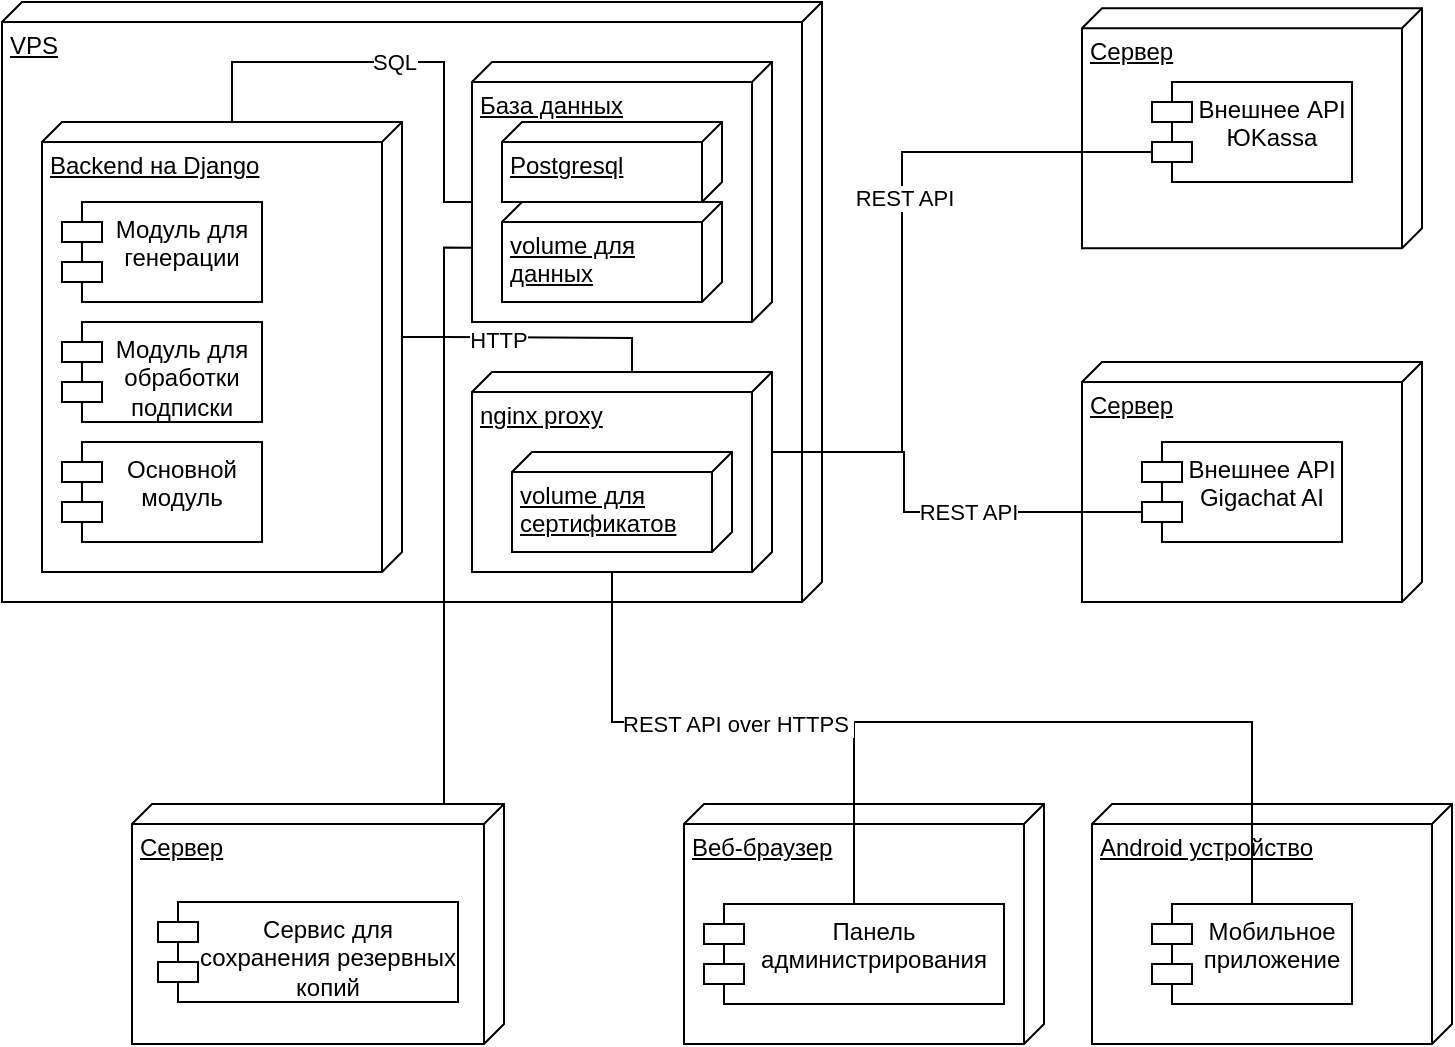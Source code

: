 <mxfile version="27.0.9">
  <diagram name="Page-1" id="b5b7bab2-c9e2-2cf4-8b2a-24fd1a2a6d21">
    <mxGraphModel dx="1426" dy="843" grid="1" gridSize="10" guides="1" tooltips="1" connect="1" arrows="1" fold="1" page="1" pageScale="1" pageWidth="827" pageHeight="1169" background="none" math="0" shadow="0">
      <root>
        <mxCell id="0" />
        <mxCell id="1" parent="0" />
        <mxCell id="wNJ5z53ql_oTrxMJ_24B-1" value="Android устройство" style="verticalAlign=top;align=left;spacingTop=8;spacingLeft=2;spacingRight=12;shape=cube;size=10;direction=south;fontStyle=4;html=1;whiteSpace=wrap;" parent="1" vertex="1">
          <mxGeometry x="604" y="501" width="180" height="120" as="geometry" />
        </mxCell>
        <mxCell id="wNJ5z53ql_oTrxMJ_24B-2" value="Сервер" style="verticalAlign=top;align=left;spacingTop=8;spacingLeft=2;spacingRight=12;shape=cube;size=10;direction=south;fontStyle=4;html=1;whiteSpace=wrap;" parent="1" vertex="1">
          <mxGeometry x="599" y="280" width="170" height="120" as="geometry" />
        </mxCell>
        <mxCell id="wNJ5z53ql_oTrxMJ_24B-3" value="VPS" style="verticalAlign=top;align=left;spacingTop=8;spacingLeft=2;spacingRight=12;shape=cube;size=10;direction=south;fontStyle=4;html=1;whiteSpace=wrap;" parent="1" vertex="1">
          <mxGeometry x="59" y="100" width="410" height="300" as="geometry" />
        </mxCell>
        <mxCell id="wNJ5z53ql_oTrxMJ_24B-8" value="База данных" style="verticalAlign=top;align=left;spacingTop=8;spacingLeft=2;spacingRight=12;shape=cube;size=10;direction=south;fontStyle=4;html=1;whiteSpace=wrap;" parent="1" vertex="1">
          <mxGeometry x="294" y="130" width="150" height="130" as="geometry" />
        </mxCell>
        <mxCell id="wNJ5z53ql_oTrxMJ_24B-9" value="Веб-браузер" style="verticalAlign=top;align=left;spacingTop=8;spacingLeft=2;spacingRight=12;shape=cube;size=10;direction=south;fontStyle=4;html=1;whiteSpace=wrap;" parent="1" vertex="1">
          <mxGeometry x="400" y="501" width="180" height="120" as="geometry" />
        </mxCell>
        <mxCell id="XPtjYjchbcDMIoC_e9YY-3" value="Backend на Django" style="verticalAlign=top;align=left;spacingTop=8;spacingLeft=2;spacingRight=12;shape=cube;size=10;direction=south;fontStyle=4;html=1;whiteSpace=wrap;" vertex="1" parent="1">
          <mxGeometry x="79" y="160" width="180" height="225" as="geometry" />
        </mxCell>
        <mxCell id="wNJ5z53ql_oTrxMJ_24B-12" style="edgeStyle=orthogonalEdgeStyle;rounded=0;orthogonalLoop=1;jettySize=auto;html=1;entryX=0;entryY=0;entryDx=70;entryDy=150;endArrow=none;startFill=0;exitX=0;exitY=0;exitDx=0;exitDy=85;exitPerimeter=0;entryPerimeter=0;" parent="1" source="XPtjYjchbcDMIoC_e9YY-3" target="wNJ5z53ql_oTrxMJ_24B-8" edge="1">
          <mxGeometry relative="1" as="geometry">
            <mxPoint x="249" y="70" as="sourcePoint" />
            <Array as="points">
              <mxPoint x="174" y="130" />
              <mxPoint x="280" y="130" />
              <mxPoint x="280" y="200" />
            </Array>
          </mxGeometry>
        </mxCell>
        <mxCell id="wNJ5z53ql_oTrxMJ_24B-21" value="SQL" style="edgeLabel;html=1;align=center;verticalAlign=middle;resizable=0;points=[];" parent="wNJ5z53ql_oTrxMJ_24B-12" vertex="1" connectable="0">
          <mxGeometry x="0.004" relative="1" as="geometry">
            <mxPoint as="offset" />
          </mxGeometry>
        </mxCell>
        <mxCell id="wNJ5z53ql_oTrxMJ_24B-14" style="edgeStyle=orthogonalEdgeStyle;rounded=0;orthogonalLoop=1;jettySize=auto;html=1;endArrow=none;startFill=0;entryX=0;entryY=0;entryDx=45;entryDy=0;entryPerimeter=0;exitX=0;exitY=0;exitDx=0;exitDy=35;exitPerimeter=0;" parent="1" source="wNJ5z53ql_oTrxMJ_24B-6" target="XPtjYjchbcDMIoC_e9YY-6" edge="1">
          <mxGeometry relative="1" as="geometry">
            <mxPoint x="489" y="420" as="targetPoint" />
            <Array as="points">
              <mxPoint x="510" y="355" />
              <mxPoint x="510" y="325" />
            </Array>
          </mxGeometry>
        </mxCell>
        <mxCell id="wNJ5z53ql_oTrxMJ_24B-22" value="REST API" style="edgeLabel;html=1;align=center;verticalAlign=middle;resizable=0;points=[];" parent="wNJ5z53ql_oTrxMJ_24B-14" vertex="1" connectable="0">
          <mxGeometry x="-0.205" relative="1" as="geometry">
            <mxPoint as="offset" />
          </mxGeometry>
        </mxCell>
        <mxCell id="wNJ5z53ql_oTrxMJ_24B-6" value="Внешнее API&lt;div&gt;Gigachat AI&lt;/div&gt;" style="shape=module;align=left;spacingLeft=20;align=center;verticalAlign=top;whiteSpace=wrap;html=1;" parent="1" vertex="1">
          <mxGeometry x="629" y="320" width="100" height="50" as="geometry" />
        </mxCell>
        <mxCell id="wNJ5z53ql_oTrxMJ_24B-18" style="edgeStyle=orthogonalEdgeStyle;rounded=0;orthogonalLoop=1;jettySize=auto;html=1;endArrow=none;startFill=0;entryX=0;entryY=0;entryDx=100;entryDy=80;entryPerimeter=0;" parent="1" source="wNJ5z53ql_oTrxMJ_24B-7" edge="1" target="XPtjYjchbcDMIoC_e9YY-6">
          <mxGeometry relative="1" as="geometry">
            <mxPoint x="368" y="370" as="targetPoint" />
            <Array as="points">
              <mxPoint x="483" y="460" />
              <mxPoint x="344" y="460" />
            </Array>
          </mxGeometry>
        </mxCell>
        <mxCell id="wNJ5z53ql_oTrxMJ_24B-7" value="Мобильное приложение" style="shape=module;align=left;spacingLeft=20;align=center;verticalAlign=top;whiteSpace=wrap;html=1;" parent="1" vertex="1">
          <mxGeometry x="634" y="551" width="100" height="50" as="geometry" />
        </mxCell>
        <mxCell id="wNJ5z53ql_oTrxMJ_24B-15" style="edgeStyle=orthogonalEdgeStyle;rounded=0;orthogonalLoop=1;jettySize=auto;html=1;exitX=0.5;exitY=0;exitDx=0;exitDy=0;entryX=0;entryY=0;entryDx=100;entryDy=80;endArrow=none;startFill=0;entryPerimeter=0;" parent="1" source="wNJ5z53ql_oTrxMJ_24B-10" target="XPtjYjchbcDMIoC_e9YY-6" edge="1">
          <mxGeometry relative="1" as="geometry">
            <Array as="points">
              <mxPoint x="485" y="460" />
              <mxPoint x="364" y="460" />
            </Array>
          </mxGeometry>
        </mxCell>
        <mxCell id="wNJ5z53ql_oTrxMJ_24B-20" value="REST API over HTTPS&amp;nbsp;" style="edgeLabel;html=1;align=center;verticalAlign=middle;resizable=0;points=[];" parent="wNJ5z53ql_oTrxMJ_24B-15" vertex="1" connectable="0">
          <mxGeometry x="0.042" y="1" relative="1" as="geometry">
            <mxPoint as="offset" />
          </mxGeometry>
        </mxCell>
        <mxCell id="wNJ5z53ql_oTrxMJ_24B-10" value="Панель администрирования" style="shape=module;align=left;spacingLeft=20;align=center;verticalAlign=top;whiteSpace=wrap;html=1;" parent="1" vertex="1">
          <mxGeometry x="410" y="551" width="150" height="50" as="geometry" />
        </mxCell>
        <mxCell id="ccg8fwSU5qrGRqp3FVfZ-1" value="Сервер" style="verticalAlign=top;align=left;spacingTop=8;spacingLeft=2;spacingRight=12;shape=cube;size=10;direction=south;fontStyle=4;html=1;whiteSpace=wrap;" parent="1" vertex="1">
          <mxGeometry x="599" y="103.14" width="170" height="120" as="geometry" />
        </mxCell>
        <mxCell id="ccg8fwSU5qrGRqp3FVfZ-4" style="edgeStyle=orthogonalEdgeStyle;rounded=0;orthogonalLoop=1;jettySize=auto;html=1;endArrow=none;startFill=0;entryX=0;entryY=0;entryDx=45;entryDy=0;entryPerimeter=0;exitX=0;exitY=0;exitDx=0;exitDy=35;exitPerimeter=0;" parent="1" source="ccg8fwSU5qrGRqp3FVfZ-3" target="XPtjYjchbcDMIoC_e9YY-6" edge="1">
          <mxGeometry relative="1" as="geometry">
            <mxPoint x="479" y="270" as="targetPoint" />
            <Array as="points">
              <mxPoint x="509" y="175" />
              <mxPoint x="509" y="325" />
            </Array>
          </mxGeometry>
        </mxCell>
        <mxCell id="ccg8fwSU5qrGRqp3FVfZ-6" value="REST API" style="edgeLabel;html=1;align=center;verticalAlign=middle;resizable=0;points=[];" parent="ccg8fwSU5qrGRqp3FVfZ-4" vertex="1" connectable="0">
          <mxGeometry x="-0.145" y="1" relative="1" as="geometry">
            <mxPoint as="offset" />
          </mxGeometry>
        </mxCell>
        <mxCell id="ccg8fwSU5qrGRqp3FVfZ-3" value="Внешнее API&lt;div&gt;&lt;span style=&quot;background-color: transparent; color: light-dark(rgb(0, 0, 0), rgb(255, 255, 255));&quot;&gt;ЮKassa&lt;/span&gt;&lt;/div&gt;" style="shape=module;align=left;spacingLeft=20;align=center;verticalAlign=top;whiteSpace=wrap;html=1;" parent="1" vertex="1">
          <mxGeometry x="634" y="140" width="100" height="50" as="geometry" />
        </mxCell>
        <mxCell id="wNJ5z53ql_oTrxMJ_24B-4" value="Основной модуль" style="shape=module;align=left;spacingLeft=20;align=center;verticalAlign=top;whiteSpace=wrap;html=1;" parent="1" vertex="1">
          <mxGeometry x="89" y="320" width="100" height="50" as="geometry" />
        </mxCell>
        <mxCell id="XPtjYjchbcDMIoC_e9YY-4" value="Модуль для&lt;br&gt;обработки&lt;br&gt;подписки" style="shape=module;align=left;spacingLeft=20;align=center;verticalAlign=top;whiteSpace=wrap;html=1;" vertex="1" parent="1">
          <mxGeometry x="89" y="260" width="100" height="50" as="geometry" />
        </mxCell>
        <mxCell id="XPtjYjchbcDMIoC_e9YY-5" value="Модуль для&lt;br&gt;генерации" style="shape=module;align=left;spacingLeft=20;align=center;verticalAlign=top;whiteSpace=wrap;html=1;" vertex="1" parent="1">
          <mxGeometry x="89" y="200" width="100" height="50" as="geometry" />
        </mxCell>
        <mxCell id="XPtjYjchbcDMIoC_e9YY-6" value="nginx proxy" style="verticalAlign=top;align=left;spacingTop=8;spacingLeft=2;spacingRight=12;shape=cube;size=10;direction=south;fontStyle=4;html=1;whiteSpace=wrap;" vertex="1" parent="1">
          <mxGeometry x="294" y="285" width="150" height="100" as="geometry" />
        </mxCell>
        <mxCell id="XPtjYjchbcDMIoC_e9YY-8" style="edgeStyle=orthogonalEdgeStyle;rounded=0;orthogonalLoop=1;jettySize=auto;html=1;exitX=0;exitY=0;exitDx=107.5;exitDy=0;exitPerimeter=0;entryX=0;entryY=0;entryDx=0;entryDy=70;entryPerimeter=0;endArrow=none;startFill=0;" edge="1" parent="1" source="XPtjYjchbcDMIoC_e9YY-3" target="XPtjYjchbcDMIoC_e9YY-6">
          <mxGeometry relative="1" as="geometry">
            <Array as="points">
              <mxPoint x="279" y="268" />
              <mxPoint x="374" y="268" />
            </Array>
          </mxGeometry>
        </mxCell>
        <mxCell id="XPtjYjchbcDMIoC_e9YY-9" value="HTTP" style="edgeLabel;html=1;align=center;verticalAlign=middle;resizable=0;points=[];" vertex="1" connectable="0" parent="XPtjYjchbcDMIoC_e9YY-8">
          <mxGeometry x="-0.282" y="-1" relative="1" as="geometry">
            <mxPoint as="offset" />
          </mxGeometry>
        </mxCell>
        <mxCell id="XPtjYjchbcDMIoC_e9YY-11" value="volume для сертификатов" style="verticalAlign=top;align=left;spacingTop=8;spacingLeft=2;spacingRight=12;shape=cube;size=10;direction=south;fontStyle=4;html=1;whiteSpace=wrap;" vertex="1" parent="1">
          <mxGeometry x="314" y="325" width="110" height="50" as="geometry" />
        </mxCell>
        <mxCell id="XPtjYjchbcDMIoC_e9YY-12" value="Postgresql" style="verticalAlign=top;align=left;spacingTop=8;spacingLeft=2;spacingRight=12;shape=cube;size=10;direction=south;fontStyle=4;html=1;whiteSpace=wrap;" vertex="1" parent="1">
          <mxGeometry x="309" y="160" width="110" height="40" as="geometry" />
        </mxCell>
        <mxCell id="XPtjYjchbcDMIoC_e9YY-13" value="volume для данных" style="verticalAlign=top;align=left;spacingTop=8;spacingLeft=2;spacingRight=12;shape=cube;size=10;direction=south;fontStyle=4;html=1;whiteSpace=wrap;" vertex="1" parent="1">
          <mxGeometry x="309" y="200" width="110" height="50" as="geometry" />
        </mxCell>
        <mxCell id="XPtjYjchbcDMIoC_e9YY-15" value="Сервер" style="verticalAlign=top;align=left;spacingTop=8;spacingLeft=2;spacingRight=12;shape=cube;size=10;direction=south;fontStyle=4;html=1;whiteSpace=wrap;" vertex="1" parent="1">
          <mxGeometry x="124" y="501" width="186" height="120" as="geometry" />
        </mxCell>
        <mxCell id="XPtjYjchbcDMIoC_e9YY-16" value="Сервис для сохранения резервных копий" style="shape=module;align=left;spacingLeft=20;align=center;verticalAlign=top;whiteSpace=wrap;html=1;" vertex="1" parent="1">
          <mxGeometry x="137" y="550" width="150" height="50" as="geometry" />
        </mxCell>
        <mxCell id="XPtjYjchbcDMIoC_e9YY-17" style="edgeStyle=orthogonalEdgeStyle;rounded=0;orthogonalLoop=1;jettySize=auto;html=1;exitX=0;exitY=0;exitDx=0;exitDy=88;exitPerimeter=0;entryX=0.714;entryY=0.997;entryDx=0;entryDy=0;entryPerimeter=0;endArrow=none;startFill=0;" edge="1" parent="1" source="XPtjYjchbcDMIoC_e9YY-15" target="wNJ5z53ql_oTrxMJ_24B-8">
          <mxGeometry relative="1" as="geometry">
            <Array as="points">
              <mxPoint x="280" y="501" />
              <mxPoint x="280" y="223" />
            </Array>
          </mxGeometry>
        </mxCell>
      </root>
    </mxGraphModel>
  </diagram>
</mxfile>
